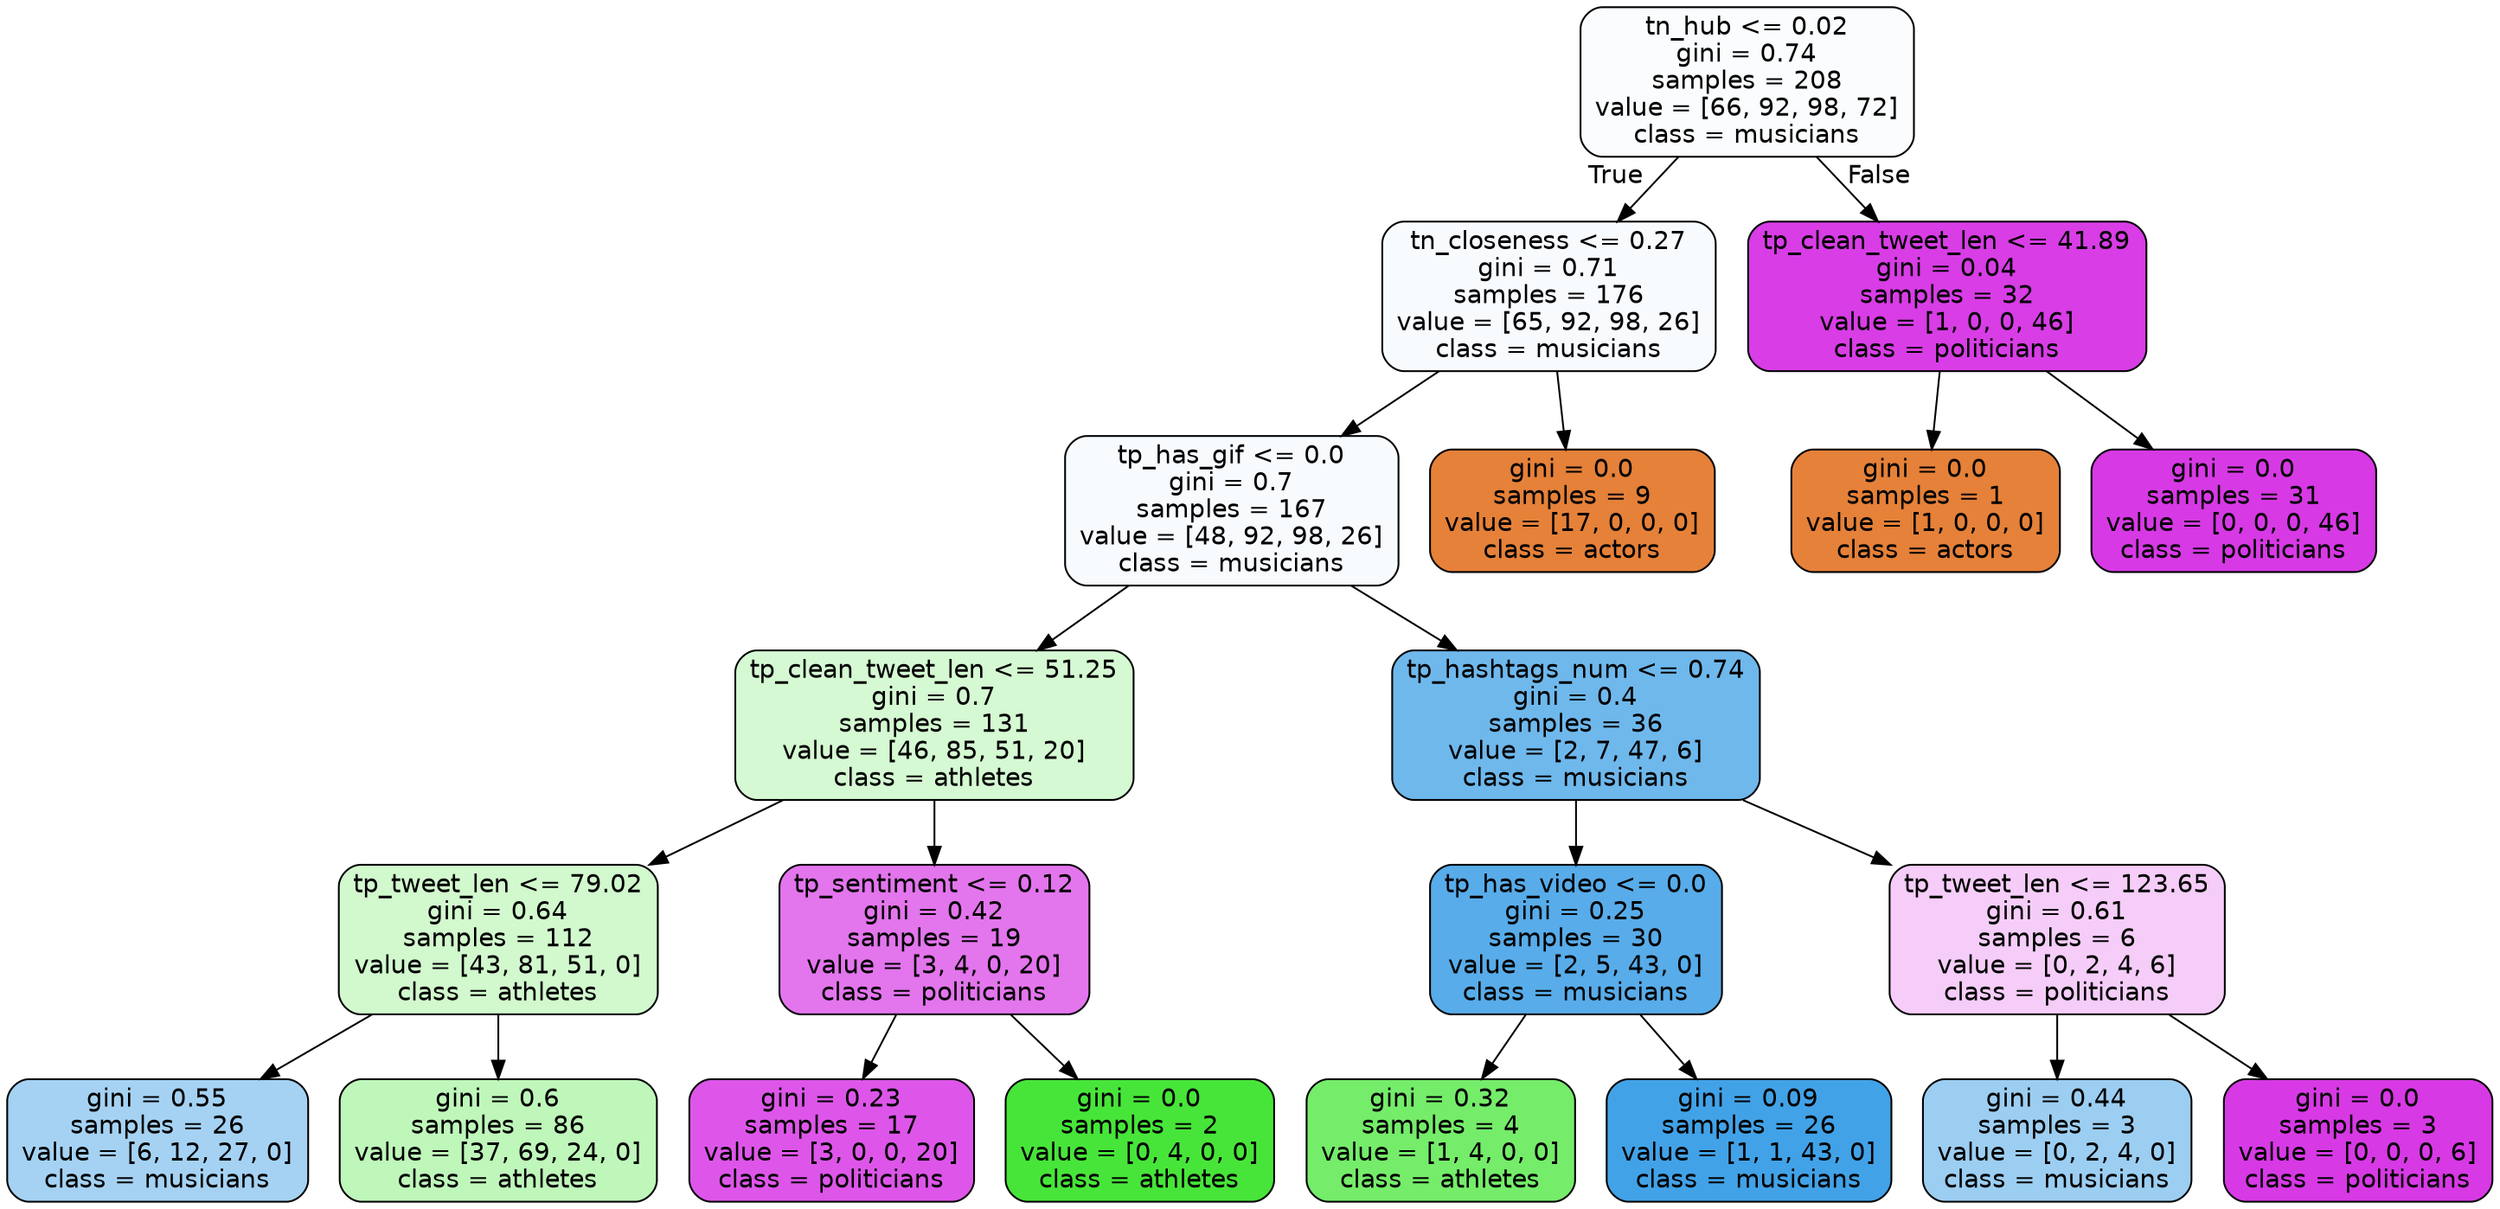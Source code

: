 digraph Tree {
node [shape=box, style="filled, rounded", color="black", fontname=helvetica] ;
edge [fontname=helvetica] ;
0 [label="tn_hub <= 0.02\ngini = 0.74\nsamples = 208\nvalue = [66, 92, 98, 72]\nclass = musicians", fillcolor="#399de506"] ;
1 [label="tn_closeness <= 0.27\ngini = 0.71\nsamples = 176\nvalue = [65, 92, 98, 26]\nclass = musicians", fillcolor="#399de508"] ;
0 -> 1 [labeldistance=2.5, labelangle=45, headlabel="True"] ;
2 [label="tp_has_gif <= 0.0\ngini = 0.7\nsamples = 167\nvalue = [48, 92, 98, 26]\nclass = musicians", fillcolor="#399de509"] ;
1 -> 2 ;
3 [label="tp_clean_tweet_len <= 51.25\ngini = 0.7\nsamples = 131\nvalue = [46, 85, 51, 20]\nclass = athletes", fillcolor="#47e53939"] ;
2 -> 3 ;
4 [label="tp_tweet_len <= 79.02\ngini = 0.64\nsamples = 112\nvalue = [43, 81, 51, 0]\nclass = athletes", fillcolor="#47e5393e"] ;
3 -> 4 ;
5 [label="gini = 0.55\nsamples = 26\nvalue = [6, 12, 27, 0]\nclass = musicians", fillcolor="#399de574"] ;
4 -> 5 ;
6 [label="gini = 0.6\nsamples = 86\nvalue = [37, 69, 24, 0]\nclass = athletes", fillcolor="#47e53958"] ;
4 -> 6 ;
7 [label="tp_sentiment <= 0.12\ngini = 0.42\nsamples = 19\nvalue = [3, 4, 0, 20]\nclass = politicians", fillcolor="#d739e5b1"] ;
3 -> 7 ;
8 [label="gini = 0.23\nsamples = 17\nvalue = [3, 0, 0, 20]\nclass = politicians", fillcolor="#d739e5d9"] ;
7 -> 8 ;
9 [label="gini = 0.0\nsamples = 2\nvalue = [0, 4, 0, 0]\nclass = athletes", fillcolor="#47e539ff"] ;
7 -> 9 ;
10 [label="tp_hashtags_num <= 0.74\ngini = 0.4\nsamples = 36\nvalue = [2, 7, 47, 6]\nclass = musicians", fillcolor="#399de5b9"] ;
2 -> 10 ;
11 [label="tp_has_video <= 0.0\ngini = 0.25\nsamples = 30\nvalue = [2, 5, 43, 0]\nclass = musicians", fillcolor="#399de5d7"] ;
10 -> 11 ;
12 [label="gini = 0.32\nsamples = 4\nvalue = [1, 4, 0, 0]\nclass = athletes", fillcolor="#47e539bf"] ;
11 -> 12 ;
13 [label="gini = 0.09\nsamples = 26\nvalue = [1, 1, 43, 0]\nclass = musicians", fillcolor="#399de5f3"] ;
11 -> 13 ;
14 [label="tp_tweet_len <= 123.65\ngini = 0.61\nsamples = 6\nvalue = [0, 2, 4, 6]\nclass = politicians", fillcolor="#d739e540"] ;
10 -> 14 ;
15 [label="gini = 0.44\nsamples = 3\nvalue = [0, 2, 4, 0]\nclass = musicians", fillcolor="#399de57f"] ;
14 -> 15 ;
16 [label="gini = 0.0\nsamples = 3\nvalue = [0, 0, 0, 6]\nclass = politicians", fillcolor="#d739e5ff"] ;
14 -> 16 ;
17 [label="gini = 0.0\nsamples = 9\nvalue = [17, 0, 0, 0]\nclass = actors", fillcolor="#e58139ff"] ;
1 -> 17 ;
18 [label="tp_clean_tweet_len <= 41.89\ngini = 0.04\nsamples = 32\nvalue = [1, 0, 0, 46]\nclass = politicians", fillcolor="#d739e5f9"] ;
0 -> 18 [labeldistance=2.5, labelangle=-45, headlabel="False"] ;
19 [label="gini = 0.0\nsamples = 1\nvalue = [1, 0, 0, 0]\nclass = actors", fillcolor="#e58139ff"] ;
18 -> 19 ;
20 [label="gini = 0.0\nsamples = 31\nvalue = [0, 0, 0, 46]\nclass = politicians", fillcolor="#d739e5ff"] ;
18 -> 20 ;
}